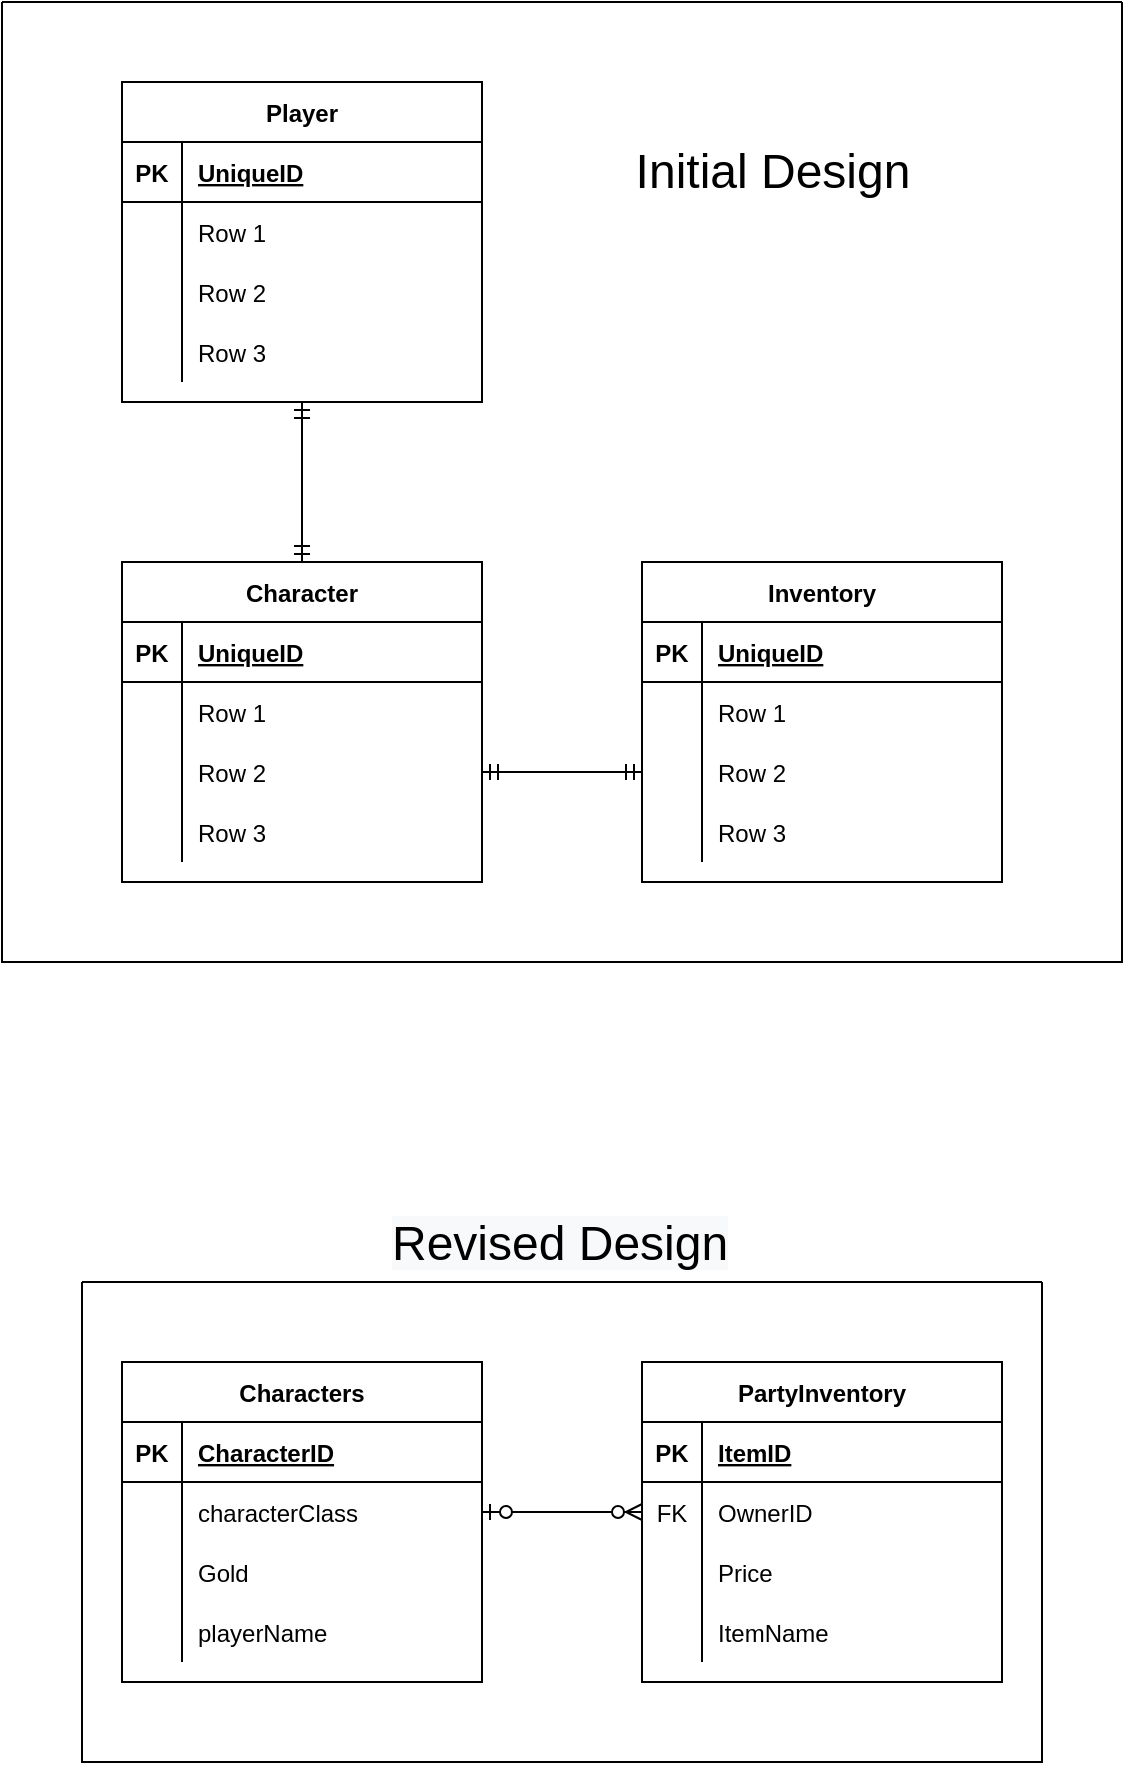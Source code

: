 <mxfile version="17.4.6" type="device"><diagram id="jCjIrEuUdy6VnyLnfMkw" name="Page-1"><mxGraphModel dx="1875" dy="866" grid="1" gridSize="10" guides="1" tooltips="1" connect="1" arrows="1" fold="1" page="1" pageScale="1" pageWidth="850" pageHeight="1100" math="0" shadow="0"><root><mxCell id="0"/><mxCell id="1" parent="0"/><mxCell id="O9PA0TOzqFrYg9V-yJXY-1" value="Player" style="shape=table;startSize=30;container=1;collapsible=1;childLayout=tableLayout;fixedRows=1;rowLines=0;fontStyle=1;align=center;resizeLast=1;" vertex="1" parent="1"><mxGeometry x="140" y="120" width="180" height="160" as="geometry"/></mxCell><mxCell id="O9PA0TOzqFrYg9V-yJXY-2" value="" style="shape=tableRow;horizontal=0;startSize=0;swimlaneHead=0;swimlaneBody=0;fillColor=none;collapsible=0;dropTarget=0;points=[[0,0.5],[1,0.5]];portConstraint=eastwest;top=0;left=0;right=0;bottom=1;" vertex="1" parent="O9PA0TOzqFrYg9V-yJXY-1"><mxGeometry y="30" width="180" height="30" as="geometry"/></mxCell><mxCell id="O9PA0TOzqFrYg9V-yJXY-3" value="PK" style="shape=partialRectangle;connectable=0;fillColor=none;top=0;left=0;bottom=0;right=0;fontStyle=1;overflow=hidden;" vertex="1" parent="O9PA0TOzqFrYg9V-yJXY-2"><mxGeometry width="30" height="30" as="geometry"><mxRectangle width="30" height="30" as="alternateBounds"/></mxGeometry></mxCell><mxCell id="O9PA0TOzqFrYg9V-yJXY-4" value="UniqueID" style="shape=partialRectangle;connectable=0;fillColor=none;top=0;left=0;bottom=0;right=0;align=left;spacingLeft=6;fontStyle=5;overflow=hidden;" vertex="1" parent="O9PA0TOzqFrYg9V-yJXY-2"><mxGeometry x="30" width="150" height="30" as="geometry"><mxRectangle width="150" height="30" as="alternateBounds"/></mxGeometry></mxCell><mxCell id="O9PA0TOzqFrYg9V-yJXY-5" value="" style="shape=tableRow;horizontal=0;startSize=0;swimlaneHead=0;swimlaneBody=0;fillColor=none;collapsible=0;dropTarget=0;points=[[0,0.5],[1,0.5]];portConstraint=eastwest;top=0;left=0;right=0;bottom=0;" vertex="1" parent="O9PA0TOzqFrYg9V-yJXY-1"><mxGeometry y="60" width="180" height="30" as="geometry"/></mxCell><mxCell id="O9PA0TOzqFrYg9V-yJXY-6" value="" style="shape=partialRectangle;connectable=0;fillColor=none;top=0;left=0;bottom=0;right=0;editable=1;overflow=hidden;" vertex="1" parent="O9PA0TOzqFrYg9V-yJXY-5"><mxGeometry width="30" height="30" as="geometry"><mxRectangle width="30" height="30" as="alternateBounds"/></mxGeometry></mxCell><mxCell id="O9PA0TOzqFrYg9V-yJXY-7" value="Row 1" style="shape=partialRectangle;connectable=0;fillColor=none;top=0;left=0;bottom=0;right=0;align=left;spacingLeft=6;overflow=hidden;" vertex="1" parent="O9PA0TOzqFrYg9V-yJXY-5"><mxGeometry x="30" width="150" height="30" as="geometry"><mxRectangle width="150" height="30" as="alternateBounds"/></mxGeometry></mxCell><mxCell id="O9PA0TOzqFrYg9V-yJXY-8" value="" style="shape=tableRow;horizontal=0;startSize=0;swimlaneHead=0;swimlaneBody=0;fillColor=none;collapsible=0;dropTarget=0;points=[[0,0.5],[1,0.5]];portConstraint=eastwest;top=0;left=0;right=0;bottom=0;" vertex="1" parent="O9PA0TOzqFrYg9V-yJXY-1"><mxGeometry y="90" width="180" height="30" as="geometry"/></mxCell><mxCell id="O9PA0TOzqFrYg9V-yJXY-9" value="" style="shape=partialRectangle;connectable=0;fillColor=none;top=0;left=0;bottom=0;right=0;editable=1;overflow=hidden;" vertex="1" parent="O9PA0TOzqFrYg9V-yJXY-8"><mxGeometry width="30" height="30" as="geometry"><mxRectangle width="30" height="30" as="alternateBounds"/></mxGeometry></mxCell><mxCell id="O9PA0TOzqFrYg9V-yJXY-10" value="Row 2" style="shape=partialRectangle;connectable=0;fillColor=none;top=0;left=0;bottom=0;right=0;align=left;spacingLeft=6;overflow=hidden;" vertex="1" parent="O9PA0TOzqFrYg9V-yJXY-8"><mxGeometry x="30" width="150" height="30" as="geometry"><mxRectangle width="150" height="30" as="alternateBounds"/></mxGeometry></mxCell><mxCell id="O9PA0TOzqFrYg9V-yJXY-11" value="" style="shape=tableRow;horizontal=0;startSize=0;swimlaneHead=0;swimlaneBody=0;fillColor=none;collapsible=0;dropTarget=0;points=[[0,0.5],[1,0.5]];portConstraint=eastwest;top=0;left=0;right=0;bottom=0;" vertex="1" parent="O9PA0TOzqFrYg9V-yJXY-1"><mxGeometry y="120" width="180" height="30" as="geometry"/></mxCell><mxCell id="O9PA0TOzqFrYg9V-yJXY-12" value="" style="shape=partialRectangle;connectable=0;fillColor=none;top=0;left=0;bottom=0;right=0;editable=1;overflow=hidden;" vertex="1" parent="O9PA0TOzqFrYg9V-yJXY-11"><mxGeometry width="30" height="30" as="geometry"><mxRectangle width="30" height="30" as="alternateBounds"/></mxGeometry></mxCell><mxCell id="O9PA0TOzqFrYg9V-yJXY-13" value="Row 3" style="shape=partialRectangle;connectable=0;fillColor=none;top=0;left=0;bottom=0;right=0;align=left;spacingLeft=6;overflow=hidden;" vertex="1" parent="O9PA0TOzqFrYg9V-yJXY-11"><mxGeometry x="30" width="150" height="30" as="geometry"><mxRectangle width="150" height="30" as="alternateBounds"/></mxGeometry></mxCell><mxCell id="O9PA0TOzqFrYg9V-yJXY-14" value="Character" style="shape=table;startSize=30;container=1;collapsible=1;childLayout=tableLayout;fixedRows=1;rowLines=0;fontStyle=1;align=center;resizeLast=1;" vertex="1" parent="1"><mxGeometry x="140" y="360" width="180" height="160" as="geometry"/></mxCell><mxCell id="O9PA0TOzqFrYg9V-yJXY-15" value="" style="shape=tableRow;horizontal=0;startSize=0;swimlaneHead=0;swimlaneBody=0;fillColor=none;collapsible=0;dropTarget=0;points=[[0,0.5],[1,0.5]];portConstraint=eastwest;top=0;left=0;right=0;bottom=1;" vertex="1" parent="O9PA0TOzqFrYg9V-yJXY-14"><mxGeometry y="30" width="180" height="30" as="geometry"/></mxCell><mxCell id="O9PA0TOzqFrYg9V-yJXY-16" value="PK" style="shape=partialRectangle;connectable=0;fillColor=none;top=0;left=0;bottom=0;right=0;fontStyle=1;overflow=hidden;" vertex="1" parent="O9PA0TOzqFrYg9V-yJXY-15"><mxGeometry width="30" height="30" as="geometry"><mxRectangle width="30" height="30" as="alternateBounds"/></mxGeometry></mxCell><mxCell id="O9PA0TOzqFrYg9V-yJXY-17" value="UniqueID" style="shape=partialRectangle;connectable=0;fillColor=none;top=0;left=0;bottom=0;right=0;align=left;spacingLeft=6;fontStyle=5;overflow=hidden;" vertex="1" parent="O9PA0TOzqFrYg9V-yJXY-15"><mxGeometry x="30" width="150" height="30" as="geometry"><mxRectangle width="150" height="30" as="alternateBounds"/></mxGeometry></mxCell><mxCell id="O9PA0TOzqFrYg9V-yJXY-18" value="" style="shape=tableRow;horizontal=0;startSize=0;swimlaneHead=0;swimlaneBody=0;fillColor=none;collapsible=0;dropTarget=0;points=[[0,0.5],[1,0.5]];portConstraint=eastwest;top=0;left=0;right=0;bottom=0;" vertex="1" parent="O9PA0TOzqFrYg9V-yJXY-14"><mxGeometry y="60" width="180" height="30" as="geometry"/></mxCell><mxCell id="O9PA0TOzqFrYg9V-yJXY-19" value="" style="shape=partialRectangle;connectable=0;fillColor=none;top=0;left=0;bottom=0;right=0;editable=1;overflow=hidden;" vertex="1" parent="O9PA0TOzqFrYg9V-yJXY-18"><mxGeometry width="30" height="30" as="geometry"><mxRectangle width="30" height="30" as="alternateBounds"/></mxGeometry></mxCell><mxCell id="O9PA0TOzqFrYg9V-yJXY-20" value="Row 1" style="shape=partialRectangle;connectable=0;fillColor=none;top=0;left=0;bottom=0;right=0;align=left;spacingLeft=6;overflow=hidden;" vertex="1" parent="O9PA0TOzqFrYg9V-yJXY-18"><mxGeometry x="30" width="150" height="30" as="geometry"><mxRectangle width="150" height="30" as="alternateBounds"/></mxGeometry></mxCell><mxCell id="O9PA0TOzqFrYg9V-yJXY-21" value="" style="shape=tableRow;horizontal=0;startSize=0;swimlaneHead=0;swimlaneBody=0;fillColor=none;collapsible=0;dropTarget=0;points=[[0,0.5],[1,0.5]];portConstraint=eastwest;top=0;left=0;right=0;bottom=0;" vertex="1" parent="O9PA0TOzqFrYg9V-yJXY-14"><mxGeometry y="90" width="180" height="30" as="geometry"/></mxCell><mxCell id="O9PA0TOzqFrYg9V-yJXY-22" value="" style="shape=partialRectangle;connectable=0;fillColor=none;top=0;left=0;bottom=0;right=0;editable=1;overflow=hidden;" vertex="1" parent="O9PA0TOzqFrYg9V-yJXY-21"><mxGeometry width="30" height="30" as="geometry"><mxRectangle width="30" height="30" as="alternateBounds"/></mxGeometry></mxCell><mxCell id="O9PA0TOzqFrYg9V-yJXY-23" value="Row 2" style="shape=partialRectangle;connectable=0;fillColor=none;top=0;left=0;bottom=0;right=0;align=left;spacingLeft=6;overflow=hidden;" vertex="1" parent="O9PA0TOzqFrYg9V-yJXY-21"><mxGeometry x="30" width="150" height="30" as="geometry"><mxRectangle width="150" height="30" as="alternateBounds"/></mxGeometry></mxCell><mxCell id="O9PA0TOzqFrYg9V-yJXY-24" value="" style="shape=tableRow;horizontal=0;startSize=0;swimlaneHead=0;swimlaneBody=0;fillColor=none;collapsible=0;dropTarget=0;points=[[0,0.5],[1,0.5]];portConstraint=eastwest;top=0;left=0;right=0;bottom=0;" vertex="1" parent="O9PA0TOzqFrYg9V-yJXY-14"><mxGeometry y="120" width="180" height="30" as="geometry"/></mxCell><mxCell id="O9PA0TOzqFrYg9V-yJXY-25" value="" style="shape=partialRectangle;connectable=0;fillColor=none;top=0;left=0;bottom=0;right=0;editable=1;overflow=hidden;" vertex="1" parent="O9PA0TOzqFrYg9V-yJXY-24"><mxGeometry width="30" height="30" as="geometry"><mxRectangle width="30" height="30" as="alternateBounds"/></mxGeometry></mxCell><mxCell id="O9PA0TOzqFrYg9V-yJXY-26" value="Row 3" style="shape=partialRectangle;connectable=0;fillColor=none;top=0;left=0;bottom=0;right=0;align=left;spacingLeft=6;overflow=hidden;" vertex="1" parent="O9PA0TOzqFrYg9V-yJXY-24"><mxGeometry x="30" width="150" height="30" as="geometry"><mxRectangle width="150" height="30" as="alternateBounds"/></mxGeometry></mxCell><mxCell id="O9PA0TOzqFrYg9V-yJXY-27" value="Characters" style="shape=table;startSize=30;container=1;collapsible=1;childLayout=tableLayout;fixedRows=1;rowLines=0;fontStyle=1;align=center;resizeLast=1;" vertex="1" parent="1"><mxGeometry x="140" y="760" width="180" height="160" as="geometry"/></mxCell><mxCell id="O9PA0TOzqFrYg9V-yJXY-28" value="" style="shape=tableRow;horizontal=0;startSize=0;swimlaneHead=0;swimlaneBody=0;fillColor=none;collapsible=0;dropTarget=0;points=[[0,0.5],[1,0.5]];portConstraint=eastwest;top=0;left=0;right=0;bottom=1;" vertex="1" parent="O9PA0TOzqFrYg9V-yJXY-27"><mxGeometry y="30" width="180" height="30" as="geometry"/></mxCell><mxCell id="O9PA0TOzqFrYg9V-yJXY-29" value="PK" style="shape=partialRectangle;connectable=0;fillColor=none;top=0;left=0;bottom=0;right=0;fontStyle=1;overflow=hidden;" vertex="1" parent="O9PA0TOzqFrYg9V-yJXY-28"><mxGeometry width="30" height="30" as="geometry"><mxRectangle width="30" height="30" as="alternateBounds"/></mxGeometry></mxCell><mxCell id="O9PA0TOzqFrYg9V-yJXY-30" value="CharacterID" style="shape=partialRectangle;connectable=0;fillColor=none;top=0;left=0;bottom=0;right=0;align=left;spacingLeft=6;fontStyle=5;overflow=hidden;" vertex="1" parent="O9PA0TOzqFrYg9V-yJXY-28"><mxGeometry x="30" width="150" height="30" as="geometry"><mxRectangle width="150" height="30" as="alternateBounds"/></mxGeometry></mxCell><mxCell id="O9PA0TOzqFrYg9V-yJXY-31" value="" style="shape=tableRow;horizontal=0;startSize=0;swimlaneHead=0;swimlaneBody=0;fillColor=none;collapsible=0;dropTarget=0;points=[[0,0.5],[1,0.5]];portConstraint=eastwest;top=0;left=0;right=0;bottom=0;" vertex="1" parent="O9PA0TOzqFrYg9V-yJXY-27"><mxGeometry y="60" width="180" height="30" as="geometry"/></mxCell><mxCell id="O9PA0TOzqFrYg9V-yJXY-32" value="" style="shape=partialRectangle;connectable=0;fillColor=none;top=0;left=0;bottom=0;right=0;editable=1;overflow=hidden;" vertex="1" parent="O9PA0TOzqFrYg9V-yJXY-31"><mxGeometry width="30" height="30" as="geometry"><mxRectangle width="30" height="30" as="alternateBounds"/></mxGeometry></mxCell><mxCell id="O9PA0TOzqFrYg9V-yJXY-33" value="characterClass   " style="shape=partialRectangle;connectable=0;fillColor=none;top=0;left=0;bottom=0;right=0;align=left;spacingLeft=6;overflow=hidden;" vertex="1" parent="O9PA0TOzqFrYg9V-yJXY-31"><mxGeometry x="30" width="150" height="30" as="geometry"><mxRectangle width="150" height="30" as="alternateBounds"/></mxGeometry></mxCell><mxCell id="O9PA0TOzqFrYg9V-yJXY-34" value="" style="shape=tableRow;horizontal=0;startSize=0;swimlaneHead=0;swimlaneBody=0;fillColor=none;collapsible=0;dropTarget=0;points=[[0,0.5],[1,0.5]];portConstraint=eastwest;top=0;left=0;right=0;bottom=0;" vertex="1" parent="O9PA0TOzqFrYg9V-yJXY-27"><mxGeometry y="90" width="180" height="30" as="geometry"/></mxCell><mxCell id="O9PA0TOzqFrYg9V-yJXY-35" value="" style="shape=partialRectangle;connectable=0;fillColor=none;top=0;left=0;bottom=0;right=0;editable=1;overflow=hidden;" vertex="1" parent="O9PA0TOzqFrYg9V-yJXY-34"><mxGeometry width="30" height="30" as="geometry"><mxRectangle width="30" height="30" as="alternateBounds"/></mxGeometry></mxCell><mxCell id="O9PA0TOzqFrYg9V-yJXY-36" value="Gold" style="shape=partialRectangle;connectable=0;fillColor=none;top=0;left=0;bottom=0;right=0;align=left;spacingLeft=6;overflow=hidden;" vertex="1" parent="O9PA0TOzqFrYg9V-yJXY-34"><mxGeometry x="30" width="150" height="30" as="geometry"><mxRectangle width="150" height="30" as="alternateBounds"/></mxGeometry></mxCell><mxCell id="O9PA0TOzqFrYg9V-yJXY-37" value="" style="shape=tableRow;horizontal=0;startSize=0;swimlaneHead=0;swimlaneBody=0;fillColor=none;collapsible=0;dropTarget=0;points=[[0,0.5],[1,0.5]];portConstraint=eastwest;top=0;left=0;right=0;bottom=0;" vertex="1" parent="O9PA0TOzqFrYg9V-yJXY-27"><mxGeometry y="120" width="180" height="30" as="geometry"/></mxCell><mxCell id="O9PA0TOzqFrYg9V-yJXY-38" value="" style="shape=partialRectangle;connectable=0;fillColor=none;top=0;left=0;bottom=0;right=0;editable=1;overflow=hidden;" vertex="1" parent="O9PA0TOzqFrYg9V-yJXY-37"><mxGeometry width="30" height="30" as="geometry"><mxRectangle width="30" height="30" as="alternateBounds"/></mxGeometry></mxCell><mxCell id="O9PA0TOzqFrYg9V-yJXY-39" value="playerName" style="shape=partialRectangle;connectable=0;fillColor=none;top=0;left=0;bottom=0;right=0;align=left;spacingLeft=6;overflow=hidden;" vertex="1" parent="O9PA0TOzqFrYg9V-yJXY-37"><mxGeometry x="30" width="150" height="30" as="geometry"><mxRectangle width="150" height="30" as="alternateBounds"/></mxGeometry></mxCell><mxCell id="O9PA0TOzqFrYg9V-yJXY-40" value="PartyInventory" style="shape=table;startSize=30;container=1;collapsible=1;childLayout=tableLayout;fixedRows=1;rowLines=0;fontStyle=1;align=center;resizeLast=1;" vertex="1" parent="1"><mxGeometry x="400" y="760" width="180" height="160" as="geometry"/></mxCell><mxCell id="O9PA0TOzqFrYg9V-yJXY-41" value="" style="shape=tableRow;horizontal=0;startSize=0;swimlaneHead=0;swimlaneBody=0;fillColor=none;collapsible=0;dropTarget=0;points=[[0,0.5],[1,0.5]];portConstraint=eastwest;top=0;left=0;right=0;bottom=1;" vertex="1" parent="O9PA0TOzqFrYg9V-yJXY-40"><mxGeometry y="30" width="180" height="30" as="geometry"/></mxCell><mxCell id="O9PA0TOzqFrYg9V-yJXY-42" value="PK" style="shape=partialRectangle;connectable=0;fillColor=none;top=0;left=0;bottom=0;right=0;fontStyle=1;overflow=hidden;" vertex="1" parent="O9PA0TOzqFrYg9V-yJXY-41"><mxGeometry width="30" height="30" as="geometry"><mxRectangle width="30" height="30" as="alternateBounds"/></mxGeometry></mxCell><mxCell id="O9PA0TOzqFrYg9V-yJXY-43" value="ItemID" style="shape=partialRectangle;connectable=0;fillColor=none;top=0;left=0;bottom=0;right=0;align=left;spacingLeft=6;fontStyle=5;overflow=hidden;" vertex="1" parent="O9PA0TOzqFrYg9V-yJXY-41"><mxGeometry x="30" width="150" height="30" as="geometry"><mxRectangle width="150" height="30" as="alternateBounds"/></mxGeometry></mxCell><mxCell id="O9PA0TOzqFrYg9V-yJXY-44" value="" style="shape=tableRow;horizontal=0;startSize=0;swimlaneHead=0;swimlaneBody=0;fillColor=none;collapsible=0;dropTarget=0;points=[[0,0.5],[1,0.5]];portConstraint=eastwest;top=0;left=0;right=0;bottom=0;" vertex="1" parent="O9PA0TOzqFrYg9V-yJXY-40"><mxGeometry y="60" width="180" height="30" as="geometry"/></mxCell><mxCell id="O9PA0TOzqFrYg9V-yJXY-45" value="FK" style="shape=partialRectangle;connectable=0;fillColor=none;top=0;left=0;bottom=0;right=0;editable=1;overflow=hidden;" vertex="1" parent="O9PA0TOzqFrYg9V-yJXY-44"><mxGeometry width="30" height="30" as="geometry"><mxRectangle width="30" height="30" as="alternateBounds"/></mxGeometry></mxCell><mxCell id="O9PA0TOzqFrYg9V-yJXY-46" value="OwnerID" style="shape=partialRectangle;connectable=0;fillColor=none;top=0;left=0;bottom=0;right=0;align=left;spacingLeft=6;overflow=hidden;" vertex="1" parent="O9PA0TOzqFrYg9V-yJXY-44"><mxGeometry x="30" width="150" height="30" as="geometry"><mxRectangle width="150" height="30" as="alternateBounds"/></mxGeometry></mxCell><mxCell id="O9PA0TOzqFrYg9V-yJXY-47" value="" style="shape=tableRow;horizontal=0;startSize=0;swimlaneHead=0;swimlaneBody=0;fillColor=none;collapsible=0;dropTarget=0;points=[[0,0.5],[1,0.5]];portConstraint=eastwest;top=0;left=0;right=0;bottom=0;" vertex="1" parent="O9PA0TOzqFrYg9V-yJXY-40"><mxGeometry y="90" width="180" height="30" as="geometry"/></mxCell><mxCell id="O9PA0TOzqFrYg9V-yJXY-48" value="" style="shape=partialRectangle;connectable=0;fillColor=none;top=0;left=0;bottom=0;right=0;editable=1;overflow=hidden;" vertex="1" parent="O9PA0TOzqFrYg9V-yJXY-47"><mxGeometry width="30" height="30" as="geometry"><mxRectangle width="30" height="30" as="alternateBounds"/></mxGeometry></mxCell><mxCell id="O9PA0TOzqFrYg9V-yJXY-49" value="Price " style="shape=partialRectangle;connectable=0;fillColor=none;top=0;left=0;bottom=0;right=0;align=left;spacingLeft=6;overflow=hidden;" vertex="1" parent="O9PA0TOzqFrYg9V-yJXY-47"><mxGeometry x="30" width="150" height="30" as="geometry"><mxRectangle width="150" height="30" as="alternateBounds"/></mxGeometry></mxCell><mxCell id="O9PA0TOzqFrYg9V-yJXY-50" value="" style="shape=tableRow;horizontal=0;startSize=0;swimlaneHead=0;swimlaneBody=0;fillColor=none;collapsible=0;dropTarget=0;points=[[0,0.5],[1,0.5]];portConstraint=eastwest;top=0;left=0;right=0;bottom=0;" vertex="1" parent="O9PA0TOzqFrYg9V-yJXY-40"><mxGeometry y="120" width="180" height="30" as="geometry"/></mxCell><mxCell id="O9PA0TOzqFrYg9V-yJXY-51" value="" style="shape=partialRectangle;connectable=0;fillColor=none;top=0;left=0;bottom=0;right=0;editable=1;overflow=hidden;" vertex="1" parent="O9PA0TOzqFrYg9V-yJXY-50"><mxGeometry width="30" height="30" as="geometry"><mxRectangle width="30" height="30" as="alternateBounds"/></mxGeometry></mxCell><mxCell id="O9PA0TOzqFrYg9V-yJXY-52" value="ItemName" style="shape=partialRectangle;connectable=0;fillColor=none;top=0;left=0;bottom=0;right=0;align=left;spacingLeft=6;overflow=hidden;" vertex="1" parent="O9PA0TOzqFrYg9V-yJXY-50"><mxGeometry x="30" width="150" height="30" as="geometry"><mxRectangle width="150" height="30" as="alternateBounds"/></mxGeometry></mxCell><mxCell id="O9PA0TOzqFrYg9V-yJXY-53" value="Inventory" style="shape=table;startSize=30;container=1;collapsible=1;childLayout=tableLayout;fixedRows=1;rowLines=0;fontStyle=1;align=center;resizeLast=1;" vertex="1" parent="1"><mxGeometry x="400" y="360" width="180" height="160" as="geometry"/></mxCell><mxCell id="O9PA0TOzqFrYg9V-yJXY-54" value="" style="shape=tableRow;horizontal=0;startSize=0;swimlaneHead=0;swimlaneBody=0;fillColor=none;collapsible=0;dropTarget=0;points=[[0,0.5],[1,0.5]];portConstraint=eastwest;top=0;left=0;right=0;bottom=1;" vertex="1" parent="O9PA0TOzqFrYg9V-yJXY-53"><mxGeometry y="30" width="180" height="30" as="geometry"/></mxCell><mxCell id="O9PA0TOzqFrYg9V-yJXY-55" value="PK" style="shape=partialRectangle;connectable=0;fillColor=none;top=0;left=0;bottom=0;right=0;fontStyle=1;overflow=hidden;" vertex="1" parent="O9PA0TOzqFrYg9V-yJXY-54"><mxGeometry width="30" height="30" as="geometry"><mxRectangle width="30" height="30" as="alternateBounds"/></mxGeometry></mxCell><mxCell id="O9PA0TOzqFrYg9V-yJXY-56" value="UniqueID" style="shape=partialRectangle;connectable=0;fillColor=none;top=0;left=0;bottom=0;right=0;align=left;spacingLeft=6;fontStyle=5;overflow=hidden;" vertex="1" parent="O9PA0TOzqFrYg9V-yJXY-54"><mxGeometry x="30" width="150" height="30" as="geometry"><mxRectangle width="150" height="30" as="alternateBounds"/></mxGeometry></mxCell><mxCell id="O9PA0TOzqFrYg9V-yJXY-57" value="" style="shape=tableRow;horizontal=0;startSize=0;swimlaneHead=0;swimlaneBody=0;fillColor=none;collapsible=0;dropTarget=0;points=[[0,0.5],[1,0.5]];portConstraint=eastwest;top=0;left=0;right=0;bottom=0;" vertex="1" parent="O9PA0TOzqFrYg9V-yJXY-53"><mxGeometry y="60" width="180" height="30" as="geometry"/></mxCell><mxCell id="O9PA0TOzqFrYg9V-yJXY-58" value="" style="shape=partialRectangle;connectable=0;fillColor=none;top=0;left=0;bottom=0;right=0;editable=1;overflow=hidden;" vertex="1" parent="O9PA0TOzqFrYg9V-yJXY-57"><mxGeometry width="30" height="30" as="geometry"><mxRectangle width="30" height="30" as="alternateBounds"/></mxGeometry></mxCell><mxCell id="O9PA0TOzqFrYg9V-yJXY-59" value="Row 1" style="shape=partialRectangle;connectable=0;fillColor=none;top=0;left=0;bottom=0;right=0;align=left;spacingLeft=6;overflow=hidden;" vertex="1" parent="O9PA0TOzqFrYg9V-yJXY-57"><mxGeometry x="30" width="150" height="30" as="geometry"><mxRectangle width="150" height="30" as="alternateBounds"/></mxGeometry></mxCell><mxCell id="O9PA0TOzqFrYg9V-yJXY-60" value="" style="shape=tableRow;horizontal=0;startSize=0;swimlaneHead=0;swimlaneBody=0;fillColor=none;collapsible=0;dropTarget=0;points=[[0,0.5],[1,0.5]];portConstraint=eastwest;top=0;left=0;right=0;bottom=0;" vertex="1" parent="O9PA0TOzqFrYg9V-yJXY-53"><mxGeometry y="90" width="180" height="30" as="geometry"/></mxCell><mxCell id="O9PA0TOzqFrYg9V-yJXY-61" value="" style="shape=partialRectangle;connectable=0;fillColor=none;top=0;left=0;bottom=0;right=0;editable=1;overflow=hidden;" vertex="1" parent="O9PA0TOzqFrYg9V-yJXY-60"><mxGeometry width="30" height="30" as="geometry"><mxRectangle width="30" height="30" as="alternateBounds"/></mxGeometry></mxCell><mxCell id="O9PA0TOzqFrYg9V-yJXY-62" value="Row 2" style="shape=partialRectangle;connectable=0;fillColor=none;top=0;left=0;bottom=0;right=0;align=left;spacingLeft=6;overflow=hidden;" vertex="1" parent="O9PA0TOzqFrYg9V-yJXY-60"><mxGeometry x="30" width="150" height="30" as="geometry"><mxRectangle width="150" height="30" as="alternateBounds"/></mxGeometry></mxCell><mxCell id="O9PA0TOzqFrYg9V-yJXY-63" value="" style="shape=tableRow;horizontal=0;startSize=0;swimlaneHead=0;swimlaneBody=0;fillColor=none;collapsible=0;dropTarget=0;points=[[0,0.5],[1,0.5]];portConstraint=eastwest;top=0;left=0;right=0;bottom=0;" vertex="1" parent="O9PA0TOzqFrYg9V-yJXY-53"><mxGeometry y="120" width="180" height="30" as="geometry"/></mxCell><mxCell id="O9PA0TOzqFrYg9V-yJXY-64" value="" style="shape=partialRectangle;connectable=0;fillColor=none;top=0;left=0;bottom=0;right=0;editable=1;overflow=hidden;" vertex="1" parent="O9PA0TOzqFrYg9V-yJXY-63"><mxGeometry width="30" height="30" as="geometry"><mxRectangle width="30" height="30" as="alternateBounds"/></mxGeometry></mxCell><mxCell id="O9PA0TOzqFrYg9V-yJXY-65" value="Row 3" style="shape=partialRectangle;connectable=0;fillColor=none;top=0;left=0;bottom=0;right=0;align=left;spacingLeft=6;overflow=hidden;" vertex="1" parent="O9PA0TOzqFrYg9V-yJXY-63"><mxGeometry x="30" width="150" height="30" as="geometry"><mxRectangle width="150" height="30" as="alternateBounds"/></mxGeometry></mxCell><mxCell id="O9PA0TOzqFrYg9V-yJXY-66" value="" style="fontSize=12;html=1;endArrow=ERmandOne;startArrow=ERmandOne;rounded=0;exitX=0.5;exitY=0;exitDx=0;exitDy=0;entryX=0.5;entryY=1;entryDx=0;entryDy=0;" edge="1" parent="1" source="O9PA0TOzqFrYg9V-yJXY-14" target="O9PA0TOzqFrYg9V-yJXY-1"><mxGeometry width="100" height="100" relative="1" as="geometry"><mxPoint x="320" y="380" as="sourcePoint"/><mxPoint x="420" y="280" as="targetPoint"/></mxGeometry></mxCell><mxCell id="O9PA0TOzqFrYg9V-yJXY-67" value="" style="edgeStyle=entityRelationEdgeStyle;fontSize=12;html=1;endArrow=ERmandOne;startArrow=ERmandOne;rounded=0;entryX=0;entryY=0.5;entryDx=0;entryDy=0;exitX=1;exitY=0.5;exitDx=0;exitDy=0;" edge="1" parent="1" source="O9PA0TOzqFrYg9V-yJXY-21" target="O9PA0TOzqFrYg9V-yJXY-60"><mxGeometry width="100" height="100" relative="1" as="geometry"><mxPoint x="300" y="380" as="sourcePoint"/><mxPoint x="400" y="280" as="targetPoint"/></mxGeometry></mxCell><mxCell id="O9PA0TOzqFrYg9V-yJXY-68" value="" style="edgeStyle=entityRelationEdgeStyle;fontSize=12;html=1;endArrow=ERzeroToMany;startArrow=ERzeroToOne;rounded=0;exitX=1;exitY=0.5;exitDx=0;exitDy=0;entryX=0;entryY=0.5;entryDx=0;entryDy=0;" edge="1" parent="1" source="O9PA0TOzqFrYg9V-yJXY-31" target="O9PA0TOzqFrYg9V-yJXY-44"><mxGeometry width="100" height="100" relative="1" as="geometry"><mxPoint x="260" y="720" as="sourcePoint"/><mxPoint x="360" y="620" as="targetPoint"/></mxGeometry></mxCell><mxCell id="O9PA0TOzqFrYg9V-yJXY-69" value="" style="swimlane;startSize=0;" vertex="1" parent="1"><mxGeometry x="80" y="80" width="560" height="480" as="geometry"/></mxCell><mxCell id="O9PA0TOzqFrYg9V-yJXY-72" value="&lt;font style=&quot;font-size: 24px&quot;&gt;Initial Design&lt;/font&gt;" style="text;html=1;align=center;verticalAlign=middle;resizable=0;points=[];autosize=1;strokeColor=none;fillColor=none;" vertex="1" parent="O9PA0TOzqFrYg9V-yJXY-69"><mxGeometry x="310" y="75" width="150" height="20" as="geometry"/></mxCell><mxCell id="O9PA0TOzqFrYg9V-yJXY-71" value="" style="swimlane;startSize=0;" vertex="1" parent="1"><mxGeometry x="120" y="720" width="480" height="240" as="geometry"/></mxCell><mxCell id="O9PA0TOzqFrYg9V-yJXY-73" value="&lt;span style=&quot;color: rgb(0 , 0 , 0) ; font-family: &amp;#34;helvetica&amp;#34; ; font-size: 24px ; font-style: normal ; font-weight: 400 ; letter-spacing: normal ; text-align: center ; text-indent: 0px ; text-transform: none ; word-spacing: 0px ; background-color: rgb(248 , 249 , 250) ; display: inline ; float: none&quot;&gt;Revised Design&lt;/span&gt;" style="text;whiteSpace=wrap;html=1;fontSize=24;" vertex="1" parent="1"><mxGeometry x="272.5" y="680" width="175" height="40" as="geometry"/></mxCell></root></mxGraphModel></diagram></mxfile>